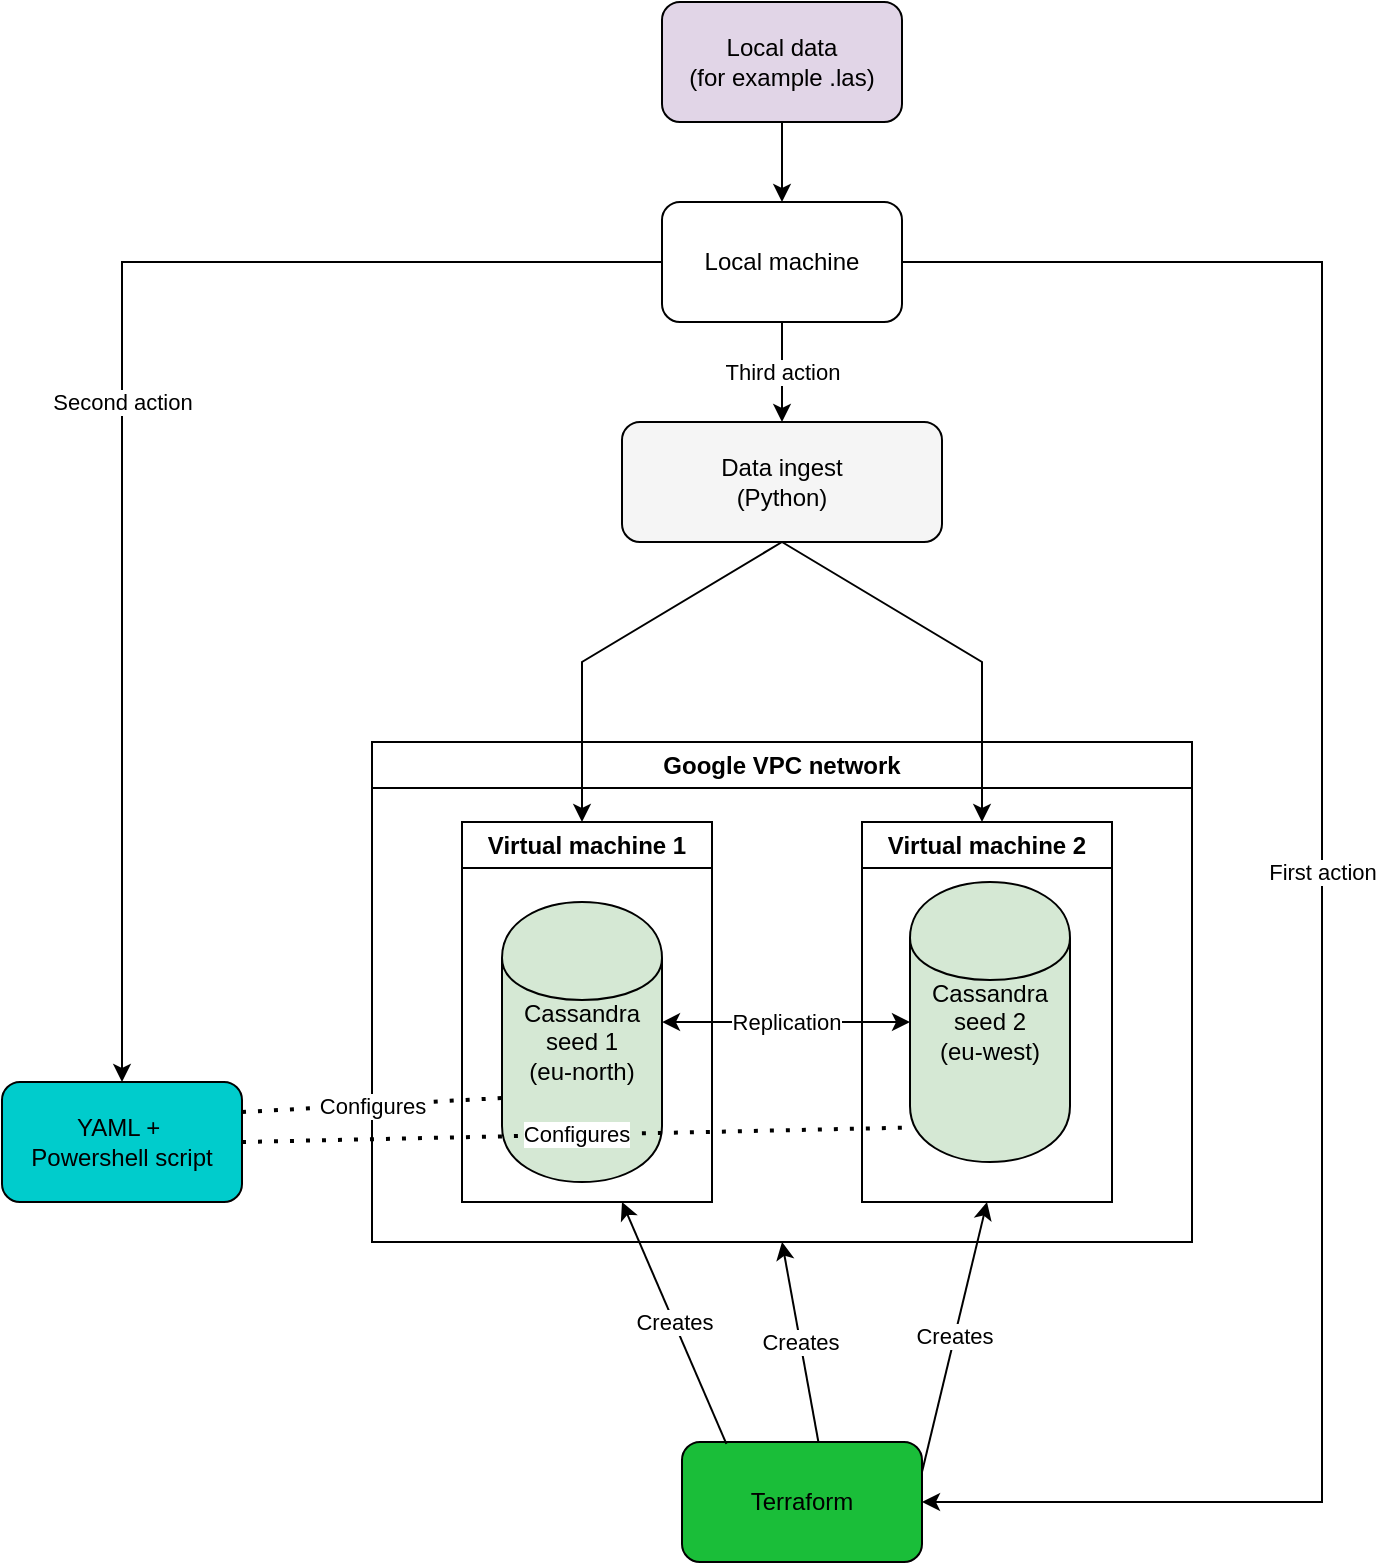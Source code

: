 <mxfile version="26.0.9">
  <diagram name="Improved Architecture" id="0">
    <mxGraphModel dx="2081" dy="2152" grid="1" gridSize="10" guides="1" tooltips="1" connect="1" arrows="1" fold="1" page="1" pageScale="1" pageWidth="827" pageHeight="1169" math="0" shadow="0">
      <root>
        <mxCell id="0" />
        <mxCell id="1" parent="0" />
        <mxCell id="monitoring" value="Local data&lt;br&gt;(for example .las)" style="rounded=1;whiteSpace=wrap;html=1;fillColor=#E1D5E7;" parent="1" vertex="1">
          <mxGeometry x="380" y="-100" width="120" height="60" as="geometry" />
        </mxCell>
        <mxCell id="p4fFlUHIU8x2tn-PPnBY-1" value="Data ingest&lt;div&gt;(Python)&lt;/div&gt;" style="rounded=1;whiteSpace=wrap;html=1;fillColor=#F5F5F5;" parent="1" vertex="1">
          <mxGeometry x="360" y="110" width="160" height="60" as="geometry" />
        </mxCell>
        <mxCell id="vZamyKKl-bPV80RO2PdQ-4" value="" style="endArrow=classic;html=1;rounded=0;entryX=0.5;entryY=0;entryDx=0;entryDy=0;exitX=0.5;exitY=1;exitDx=0;exitDy=0;" edge="1" parent="1" source="monitoring" target="vZamyKKl-bPV80RO2PdQ-24">
          <mxGeometry width="50" height="50" relative="1" as="geometry">
            <mxPoint x="410" y="70" as="sourcePoint" />
            <mxPoint x="460" y="20" as="targetPoint" />
          </mxGeometry>
        </mxCell>
        <mxCell id="vZamyKKl-bPV80RO2PdQ-12" value="Google VPC network" style="swimlane;whiteSpace=wrap;html=1;" vertex="1" parent="1">
          <mxGeometry x="235" y="270" width="410" height="250" as="geometry" />
        </mxCell>
        <mxCell id="main_db" value="Cassandra seed 1 &lt;br&gt;(eu-north)" style="shape=cylinder;whiteSpace=wrap;html=1;fillColor=#D5E8D4;" parent="vZamyKKl-bPV80RO2PdQ-12" vertex="1">
          <mxGeometry x="65" y="80" width="80" height="140" as="geometry" />
        </mxCell>
        <mxCell id="vZamyKKl-bPV80RO2PdQ-6" value="Virtual machine 1" style="swimlane;whiteSpace=wrap;html=1;" vertex="1" parent="vZamyKKl-bPV80RO2PdQ-12">
          <mxGeometry x="45" y="40" width="125" height="190" as="geometry" />
        </mxCell>
        <mxCell id="vZamyKKl-bPV80RO2PdQ-7" value="Virtual machine 2" style="swimlane;whiteSpace=wrap;html=1;" vertex="1" parent="vZamyKKl-bPV80RO2PdQ-12">
          <mxGeometry x="245" y="40" width="125" height="190" as="geometry" />
        </mxCell>
        <mxCell id="vZamyKKl-bPV80RO2PdQ-2" value="Cassandra seed 2&lt;br&gt;(eu-west)" style="shape=cylinder;whiteSpace=wrap;html=1;fillColor=#D5E8D4;" vertex="1" parent="vZamyKKl-bPV80RO2PdQ-7">
          <mxGeometry x="24" y="30" width="80" height="140" as="geometry" />
        </mxCell>
        <mxCell id="vZamyKKl-bPV80RO2PdQ-11" value="Replication" style="endArrow=classic;startArrow=classic;html=1;rounded=0;exitX=1;exitY=0.429;exitDx=0;exitDy=0;exitPerimeter=0;" edge="1" parent="vZamyKKl-bPV80RO2PdQ-12" source="main_db" target="vZamyKKl-bPV80RO2PdQ-2">
          <mxGeometry width="50" height="50" relative="1" as="geometry">
            <mxPoint x="185" y="140" as="sourcePoint" />
            <mxPoint x="235" y="90" as="targetPoint" />
          </mxGeometry>
        </mxCell>
        <mxCell id="vZamyKKl-bPV80RO2PdQ-13" value="Terraform" style="rounded=1;whiteSpace=wrap;html=1;fillColor=light-dark(#1ABE39,var(--ge-dark-color, #121212));" vertex="1" parent="1">
          <mxGeometry x="390" y="620" width="120" height="60" as="geometry" />
        </mxCell>
        <mxCell id="vZamyKKl-bPV80RO2PdQ-14" value="Creates" style="endArrow=classic;html=1;rounded=0;exitX=1;exitY=0.25;exitDx=0;exitDy=0;entryX=0.5;entryY=1;entryDx=0;entryDy=0;" edge="1" parent="1" source="vZamyKKl-bPV80RO2PdQ-13" target="vZamyKKl-bPV80RO2PdQ-7">
          <mxGeometry width="50" height="50" relative="1" as="geometry">
            <mxPoint x="150" y="370" as="sourcePoint" />
            <mxPoint x="240" y="320" as="targetPoint" />
          </mxGeometry>
        </mxCell>
        <mxCell id="vZamyKKl-bPV80RO2PdQ-15" value="Creates" style="endArrow=classic;html=1;rounded=0;exitX=0.568;exitY=-0.004;exitDx=0;exitDy=0;entryX=0.5;entryY=1;entryDx=0;entryDy=0;exitPerimeter=0;" edge="1" parent="1" source="vZamyKKl-bPV80RO2PdQ-13" target="vZamyKKl-bPV80RO2PdQ-12">
          <mxGeometry width="50" height="50" relative="1" as="geometry">
            <mxPoint x="490" y="625" as="sourcePoint" />
            <mxPoint x="550" y="520" as="targetPoint" />
          </mxGeometry>
        </mxCell>
        <mxCell id="vZamyKKl-bPV80RO2PdQ-16" value="Creates" style="endArrow=classic;html=1;rounded=0;exitX=0.185;exitY=0.016;exitDx=0;exitDy=0;exitPerimeter=0;" edge="1" parent="1" source="vZamyKKl-bPV80RO2PdQ-13">
          <mxGeometry width="50" height="50" relative="1" as="geometry">
            <mxPoint x="438" y="610" as="sourcePoint" />
            <mxPoint x="360" y="500" as="targetPoint" />
          </mxGeometry>
        </mxCell>
        <mxCell id="vZamyKKl-bPV80RO2PdQ-17" value="YAML +&amp;nbsp;&lt;div&gt;Powershell script&lt;/div&gt;" style="rounded=1;whiteSpace=wrap;html=1;fillColor=light-dark(#00CCCC,var(--ge-dark-color, #121212));" vertex="1" parent="1">
          <mxGeometry x="50" y="440" width="120" height="60" as="geometry" />
        </mxCell>
        <mxCell id="vZamyKKl-bPV80RO2PdQ-22" value="Configures" style="endArrow=none;dashed=1;html=1;dashPattern=1 3;strokeWidth=2;rounded=0;exitX=1;exitY=0.25;exitDx=0;exitDy=0;entryX=0;entryY=0.7;entryDx=0;entryDy=0;" edge="1" parent="1" source="vZamyKKl-bPV80RO2PdQ-17" target="main_db">
          <mxGeometry width="50" height="50" relative="1" as="geometry">
            <mxPoint x="670" y="280" as="sourcePoint" />
            <mxPoint x="720" y="230" as="targetPoint" />
          </mxGeometry>
        </mxCell>
        <mxCell id="vZamyKKl-bPV80RO2PdQ-23" value="Configures" style="endArrow=none;dashed=1;html=1;dashPattern=1 3;strokeWidth=2;rounded=0;exitX=1;exitY=0.5;exitDx=0;exitDy=0;entryX=0;entryY=0.877;entryDx=0;entryDy=0;entryPerimeter=0;" edge="1" parent="1" source="vZamyKKl-bPV80RO2PdQ-17" target="vZamyKKl-bPV80RO2PdQ-2">
          <mxGeometry width="50" height="50" relative="1" as="geometry">
            <mxPoint x="180" y="465" as="sourcePoint" />
            <mxPoint x="310" y="458" as="targetPoint" />
          </mxGeometry>
        </mxCell>
        <mxCell id="vZamyKKl-bPV80RO2PdQ-24" value="Local machine" style="rounded=1;whiteSpace=wrap;html=1;" vertex="1" parent="1">
          <mxGeometry x="380" width="120" height="60" as="geometry" />
        </mxCell>
        <mxCell id="vZamyKKl-bPV80RO2PdQ-25" value="Third action" style="endArrow=classic;html=1;rounded=0;entryX=0.5;entryY=0;entryDx=0;entryDy=0;exitX=0.5;exitY=1;exitDx=0;exitDy=0;" edge="1" parent="1" source="vZamyKKl-bPV80RO2PdQ-24" target="p4fFlUHIU8x2tn-PPnBY-1">
          <mxGeometry width="50" height="50" relative="1" as="geometry">
            <mxPoint x="290" y="130" as="sourcePoint" />
            <mxPoint x="340" y="80" as="targetPoint" />
          </mxGeometry>
        </mxCell>
        <mxCell id="vZamyKKl-bPV80RO2PdQ-26" value="Second action" style="endArrow=classic;html=1;rounded=0;exitX=0;exitY=0.5;exitDx=0;exitDy=0;entryX=0.5;entryY=0;entryDx=0;entryDy=0;" edge="1" parent="1" source="vZamyKKl-bPV80RO2PdQ-24" target="vZamyKKl-bPV80RO2PdQ-17">
          <mxGeometry width="50" height="50" relative="1" as="geometry">
            <mxPoint x="270" y="40" as="sourcePoint" />
            <mxPoint x="110" y="40" as="targetPoint" />
            <Array as="points">
              <mxPoint x="110" y="30" />
            </Array>
          </mxGeometry>
        </mxCell>
        <mxCell id="vZamyKKl-bPV80RO2PdQ-27" value="First action" style="endArrow=classic;html=1;rounded=0;exitX=1;exitY=0.5;exitDx=0;exitDy=0;entryX=1;entryY=0.5;entryDx=0;entryDy=0;" edge="1" parent="1" source="vZamyKKl-bPV80RO2PdQ-24" target="vZamyKKl-bPV80RO2PdQ-13">
          <mxGeometry width="50" height="50" relative="1" as="geometry">
            <mxPoint x="600" y="100" as="sourcePoint" />
            <mxPoint x="650" y="50" as="targetPoint" />
            <Array as="points">
              <mxPoint x="710" y="30" />
              <mxPoint x="710" y="650" />
            </Array>
          </mxGeometry>
        </mxCell>
        <mxCell id="vZamyKKl-bPV80RO2PdQ-28" value="" style="endArrow=classic;html=1;rounded=0;exitX=0.5;exitY=1;exitDx=0;exitDy=0;" edge="1" parent="1" source="p4fFlUHIU8x2tn-PPnBY-1">
          <mxGeometry width="50" height="50" relative="1" as="geometry">
            <mxPoint x="300" y="260" as="sourcePoint" />
            <mxPoint x="340" y="310" as="targetPoint" />
            <Array as="points">
              <mxPoint x="340" y="230" />
            </Array>
          </mxGeometry>
        </mxCell>
        <mxCell id="vZamyKKl-bPV80RO2PdQ-29" value="" style="endArrow=classic;html=1;rounded=0;exitX=0.5;exitY=1;exitDx=0;exitDy=0;" edge="1" parent="1" source="p4fFlUHIU8x2tn-PPnBY-1">
          <mxGeometry width="50" height="50" relative="1" as="geometry">
            <mxPoint x="540" y="240" as="sourcePoint" />
            <mxPoint x="540" y="310" as="targetPoint" />
            <Array as="points">
              <mxPoint x="540" y="230" />
            </Array>
          </mxGeometry>
        </mxCell>
      </root>
    </mxGraphModel>
  </diagram>
</mxfile>

